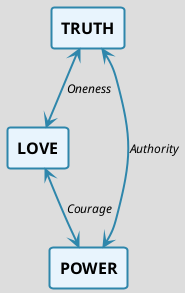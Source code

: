 @startuml
!theme toy
skinparam {
    ComponentStyle rectangle
    ComponentBackgroundColor #E8F4FD
    ComponentBorderColor #2E86AB
    ComponentBorderThickness 2
    ComponentFontSize 16
    ComponentFontStyle bold
    ArrowColor #2E86AB
    ArrowThickness 2
    ArrowFontSize 12
    ArrowFontStyle italic
}

' 定义三个组件
[TRUTH] as truth
[LOVE] as love
[POWER] as power

' 连接关系形成三角形
truth <--> love : Oneness
love <--> power : Courage
power <--> truth : Authority

@enduml